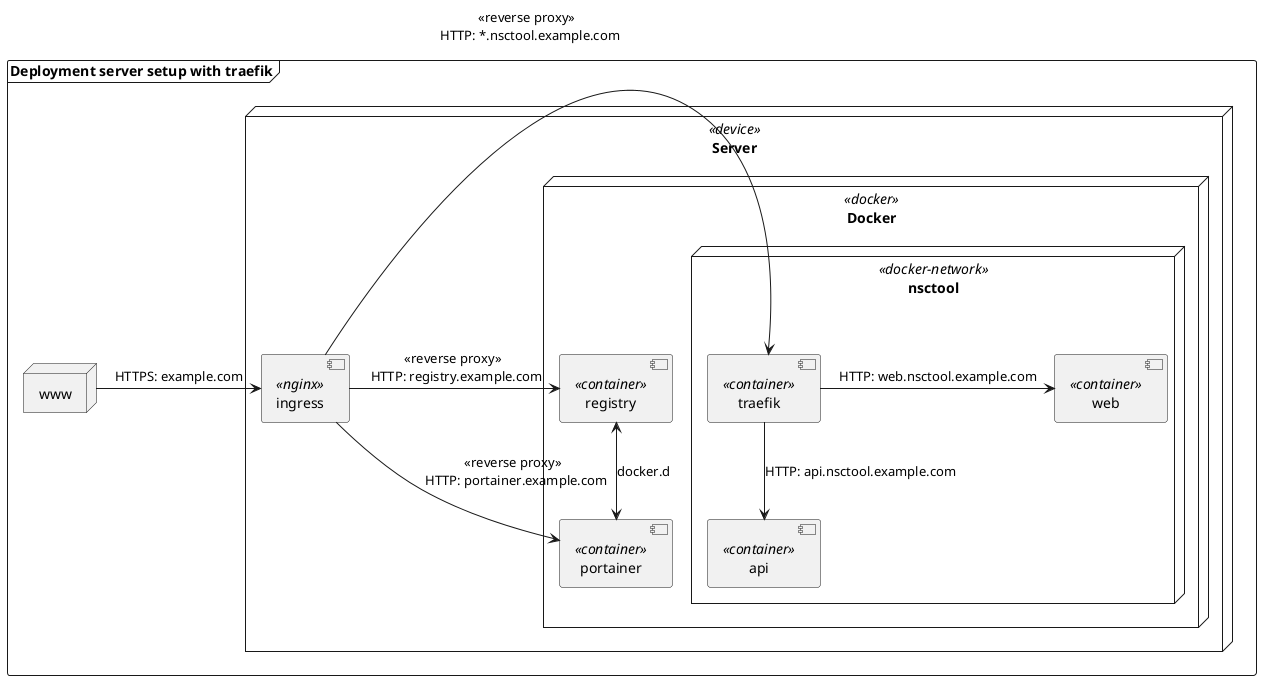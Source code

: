 @startuml server-deployment
skinparam monochrome true

frame "Deployment server setup with traefik" {
    node www {
    }

    node Server <<device>> {
        [ingress] <<nginx>>

        node Docker <<docker>> {
            [registry] <<container>>
            [portainer] <<container>>
            
            node nsctool <<docker-network>> {
                [traefik] <<container>>
                [web] <<container>>
                [api] <<container>>
            }

            traefik -r-> web : HTTP: web.nsctool.example.com
            traefik --> api : HTTP: api.nsctool.example.com
        }

        ingress -r-> traefik : <<reverse proxy>> \n HTTP: *.nsctool.example.com
        ingress -r-> registry : <<reverse proxy>> \n HTTP: registry.example.com
        ingress -r-> portainer : <<reverse proxy>> \n HTTP: portainer.example.com
        registry <--> portainer : docker.d
    }

    www -r-> ingress : HTTPS: example.com
}

@enduml
